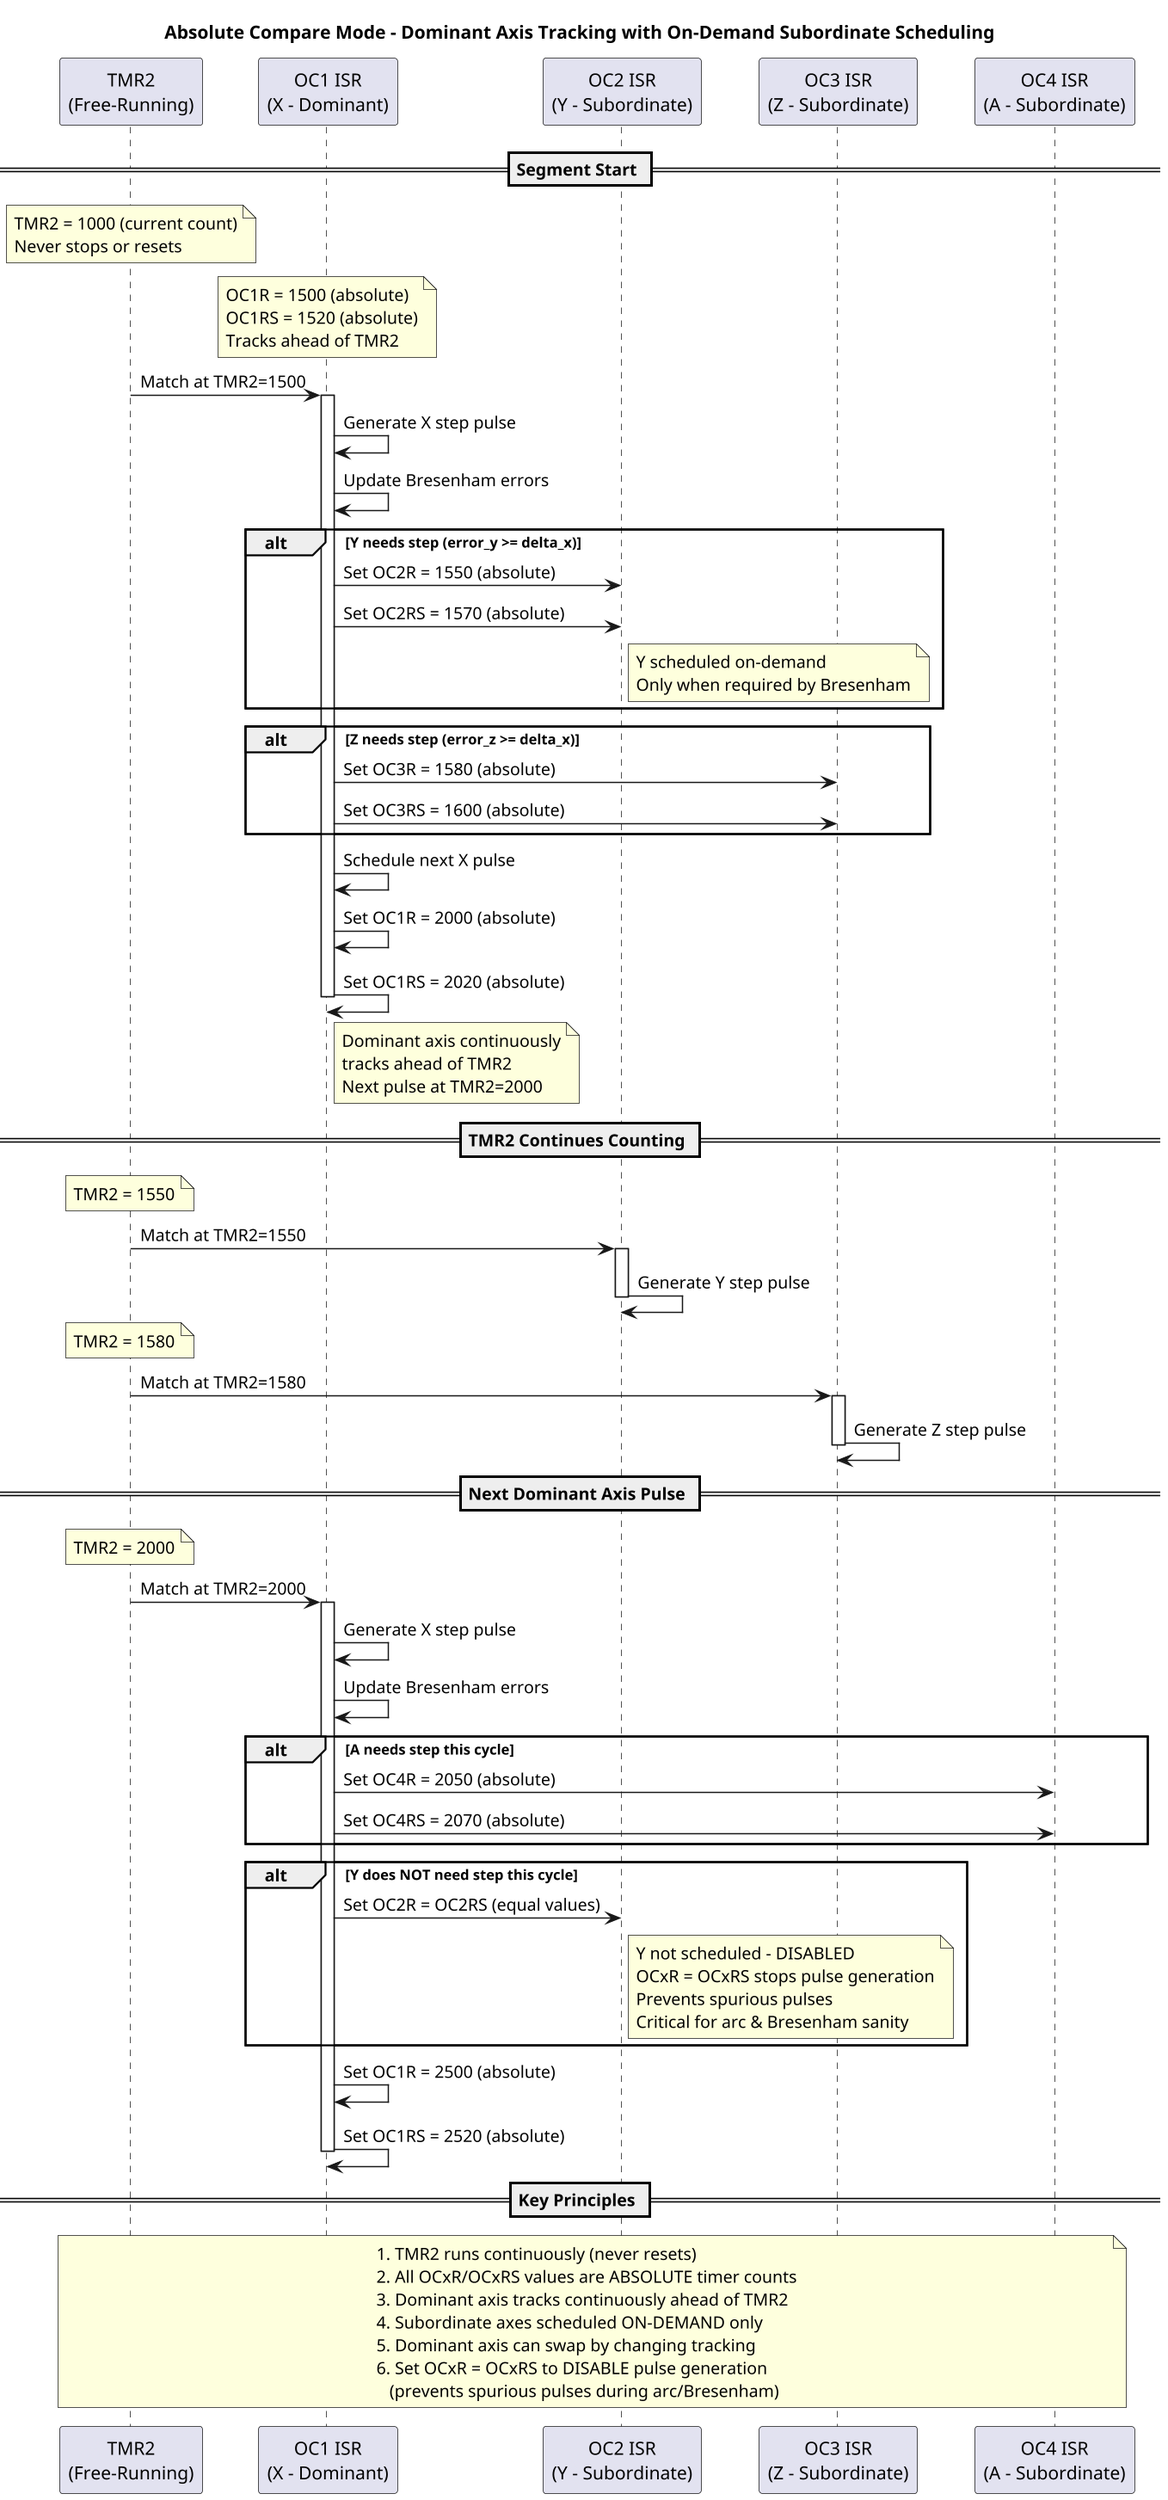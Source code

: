 @startuml
title Absolute Compare Mode - Dominant Axis Tracking with On-Demand Subordinate Scheduling

scale 1.5

participant "TMR2\n(Free-Running)" as TMR2
participant "OC1 ISR\n(X - Dominant)" as OC1
participant "OC2 ISR\n(Y - Subordinate)" as OC2
participant "OC3 ISR\n(Z - Subordinate)" as OC3
participant "OC4 ISR\n(A - Subordinate)" as OC4

== Segment Start ==
note over TMR2
  TMR2 = 1000 (current count)
  Never stops or resets
end note

note over OC1
  OC1R = 1500 (absolute)
  OC1RS = 1520 (absolute)
  Tracks ahead of TMR2
end note

TMR2 -> OC1 : Match at TMR2=1500
activate OC1
OC1 -> OC1 : Generate X step pulse
OC1 -> OC1 : Update Bresenham errors

alt Y needs step (error_y >= delta_x)
    OC1 -> OC2 : Set OC2R = 1550 (absolute)
    OC1 -> OC2 : Set OC2RS = 1570 (absolute)
    note right of OC2
      Y scheduled on-demand
      Only when required by Bresenham
    end note
end

alt Z needs step (error_z >= delta_x)
    OC1 -> OC3 : Set OC3R = 1580 (absolute)
    OC1 -> OC3 : Set OC3RS = 1600 (absolute)
end

OC1 -> OC1 : Schedule next X pulse
OC1 -> OC1 : Set OC1R = 2000 (absolute)
OC1 -> OC1 : Set OC1RS = 2020 (absolute)
note right of OC1
  Dominant axis continuously
  tracks ahead of TMR2
  Next pulse at TMR2=2000
end note
deactivate OC1

== TMR2 Continues Counting ==
note over TMR2
  TMR2 = 1550
end note

TMR2 -> OC2 : Match at TMR2=1550
activate OC2
OC2 -> OC2 : Generate Y step pulse
deactivate OC2

note over TMR2
  TMR2 = 1580
end note

TMR2 -> OC3 : Match at TMR2=1580
activate OC3
OC3 -> OC3 : Generate Z step pulse
deactivate OC3

== Next Dominant Axis Pulse ==
note over TMR2
  TMR2 = 2000
end note

TMR2 -> OC1 : Match at TMR2=2000
activate OC1
OC1 -> OC1 : Generate X step pulse
OC1 -> OC1 : Update Bresenham errors

alt A needs step this cycle
    OC1 -> OC4 : Set OC4R = 2050 (absolute)
    OC1 -> OC4 : Set OC4RS = 2070 (absolute)
end

alt Y does NOT need step this cycle
    OC1 -> OC2 : Set OC2R = OC2RS (equal values)
    note right of OC2
      Y not scheduled - DISABLED
      OCxR = OCxRS stops pulse generation
      Prevents spurious pulses
      Critical for arc & Bresenham sanity
    end note
end

OC1 -> OC1 : Set OC1R = 2500 (absolute)
OC1 -> OC1 : Set OC1RS = 2520 (absolute)
deactivate OC1

== Key Principles ==
note over TMR2, OC4
  1. TMR2 runs continuously (never resets)
  2. All OCxR/OCxRS values are ABSOLUTE timer counts
  3. Dominant axis tracks continuously ahead of TMR2
  4. Subordinate axes scheduled ON-DEMAND only
  5. Dominant axis can swap by changing tracking
  6. Set OCxR = OCxRS to DISABLE pulse generation
     (prevents spurious pulses during arc/Bresenham)
end note

@enduml